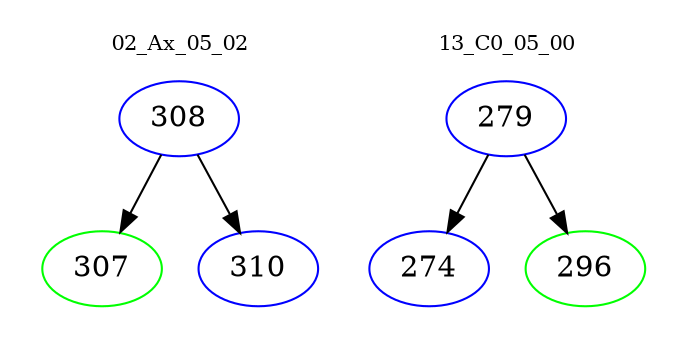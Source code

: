digraph{
subgraph cluster_0 {
color = white
label = "02_Ax_05_02";
fontsize=10;
T0_308 [label="308", color="blue"]
T0_308 -> T0_307 [color="black"]
T0_307 [label="307", color="green"]
T0_308 -> T0_310 [color="black"]
T0_310 [label="310", color="blue"]
}
subgraph cluster_1 {
color = white
label = "13_C0_05_00";
fontsize=10;
T1_279 [label="279", color="blue"]
T1_279 -> T1_274 [color="black"]
T1_274 [label="274", color="blue"]
T1_279 -> T1_296 [color="black"]
T1_296 [label="296", color="green"]
}
}
